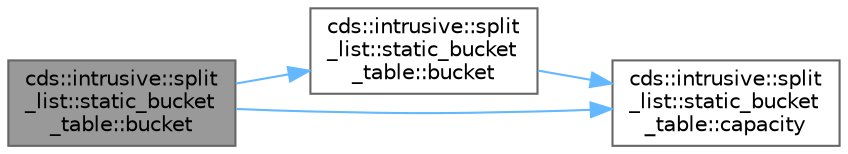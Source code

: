 digraph "cds::intrusive::split_list::static_bucket_table::bucket"
{
 // LATEX_PDF_SIZE
  bgcolor="transparent";
  edge [fontname=Helvetica,fontsize=10,labelfontname=Helvetica,labelfontsize=10];
  node [fontname=Helvetica,fontsize=10,shape=box,height=0.2,width=0.4];
  rankdir="LR";
  Node1 [id="Node000001",label="cds::intrusive::split\l_list::static_bucket\l_table::bucket",height=0.2,width=0.4,color="gray40", fillcolor="grey60", style="filled", fontcolor="black",tooltip="Set pNode as a head of bucket nBucket"];
  Node1 -> Node2 [id="edge1_Node000001_Node000002",color="steelblue1",style="solid",tooltip=" "];
  Node2 [id="Node000002",label="cds::intrusive::split\l_list::static_bucket\l_table::bucket",height=0.2,width=0.4,color="grey40", fillcolor="white", style="filled",URL="$classcds_1_1intrusive_1_1split__list_1_1static__bucket__table.html#a74aca339c47c617e74cd28939aae2731",tooltip="Returns head node of bucket nBucket"];
  Node2 -> Node3 [id="edge2_Node000002_Node000003",color="steelblue1",style="solid",tooltip=" "];
  Node3 [id="Node000003",label="cds::intrusive::split\l_list::static_bucket\l_table::capacity",height=0.2,width=0.4,color="grey40", fillcolor="white", style="filled",URL="$classcds_1_1intrusive_1_1split__list_1_1static__bucket__table.html#a7758ecf3553d23a6b74c213fb8aff9e0",tooltip="Returns the capacity of the bucket table"];
  Node1 -> Node3 [id="edge3_Node000001_Node000003",color="steelblue1",style="solid",tooltip=" "];
}
